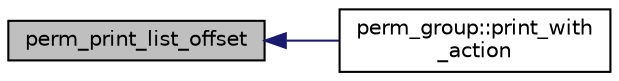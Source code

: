 digraph "perm_print_list_offset"
{
  edge [fontname="Helvetica",fontsize="10",labelfontname="Helvetica",labelfontsize="10"];
  node [fontname="Helvetica",fontsize="10",shape=record];
  rankdir="LR";
  Node2450 [label="perm_print_list_offset",height=0.2,width=0.4,color="black", fillcolor="grey75", style="filled", fontcolor="black"];
  Node2450 -> Node2451 [dir="back",color="midnightblue",fontsize="10",style="solid",fontname="Helvetica"];
  Node2451 [label="perm_group::print_with\l_action",height=0.2,width=0.4,color="black", fillcolor="white", style="filled",URL="$df/d0a/classperm__group.html#a71242a8999820fcb57e332699723ff0e"];
}
